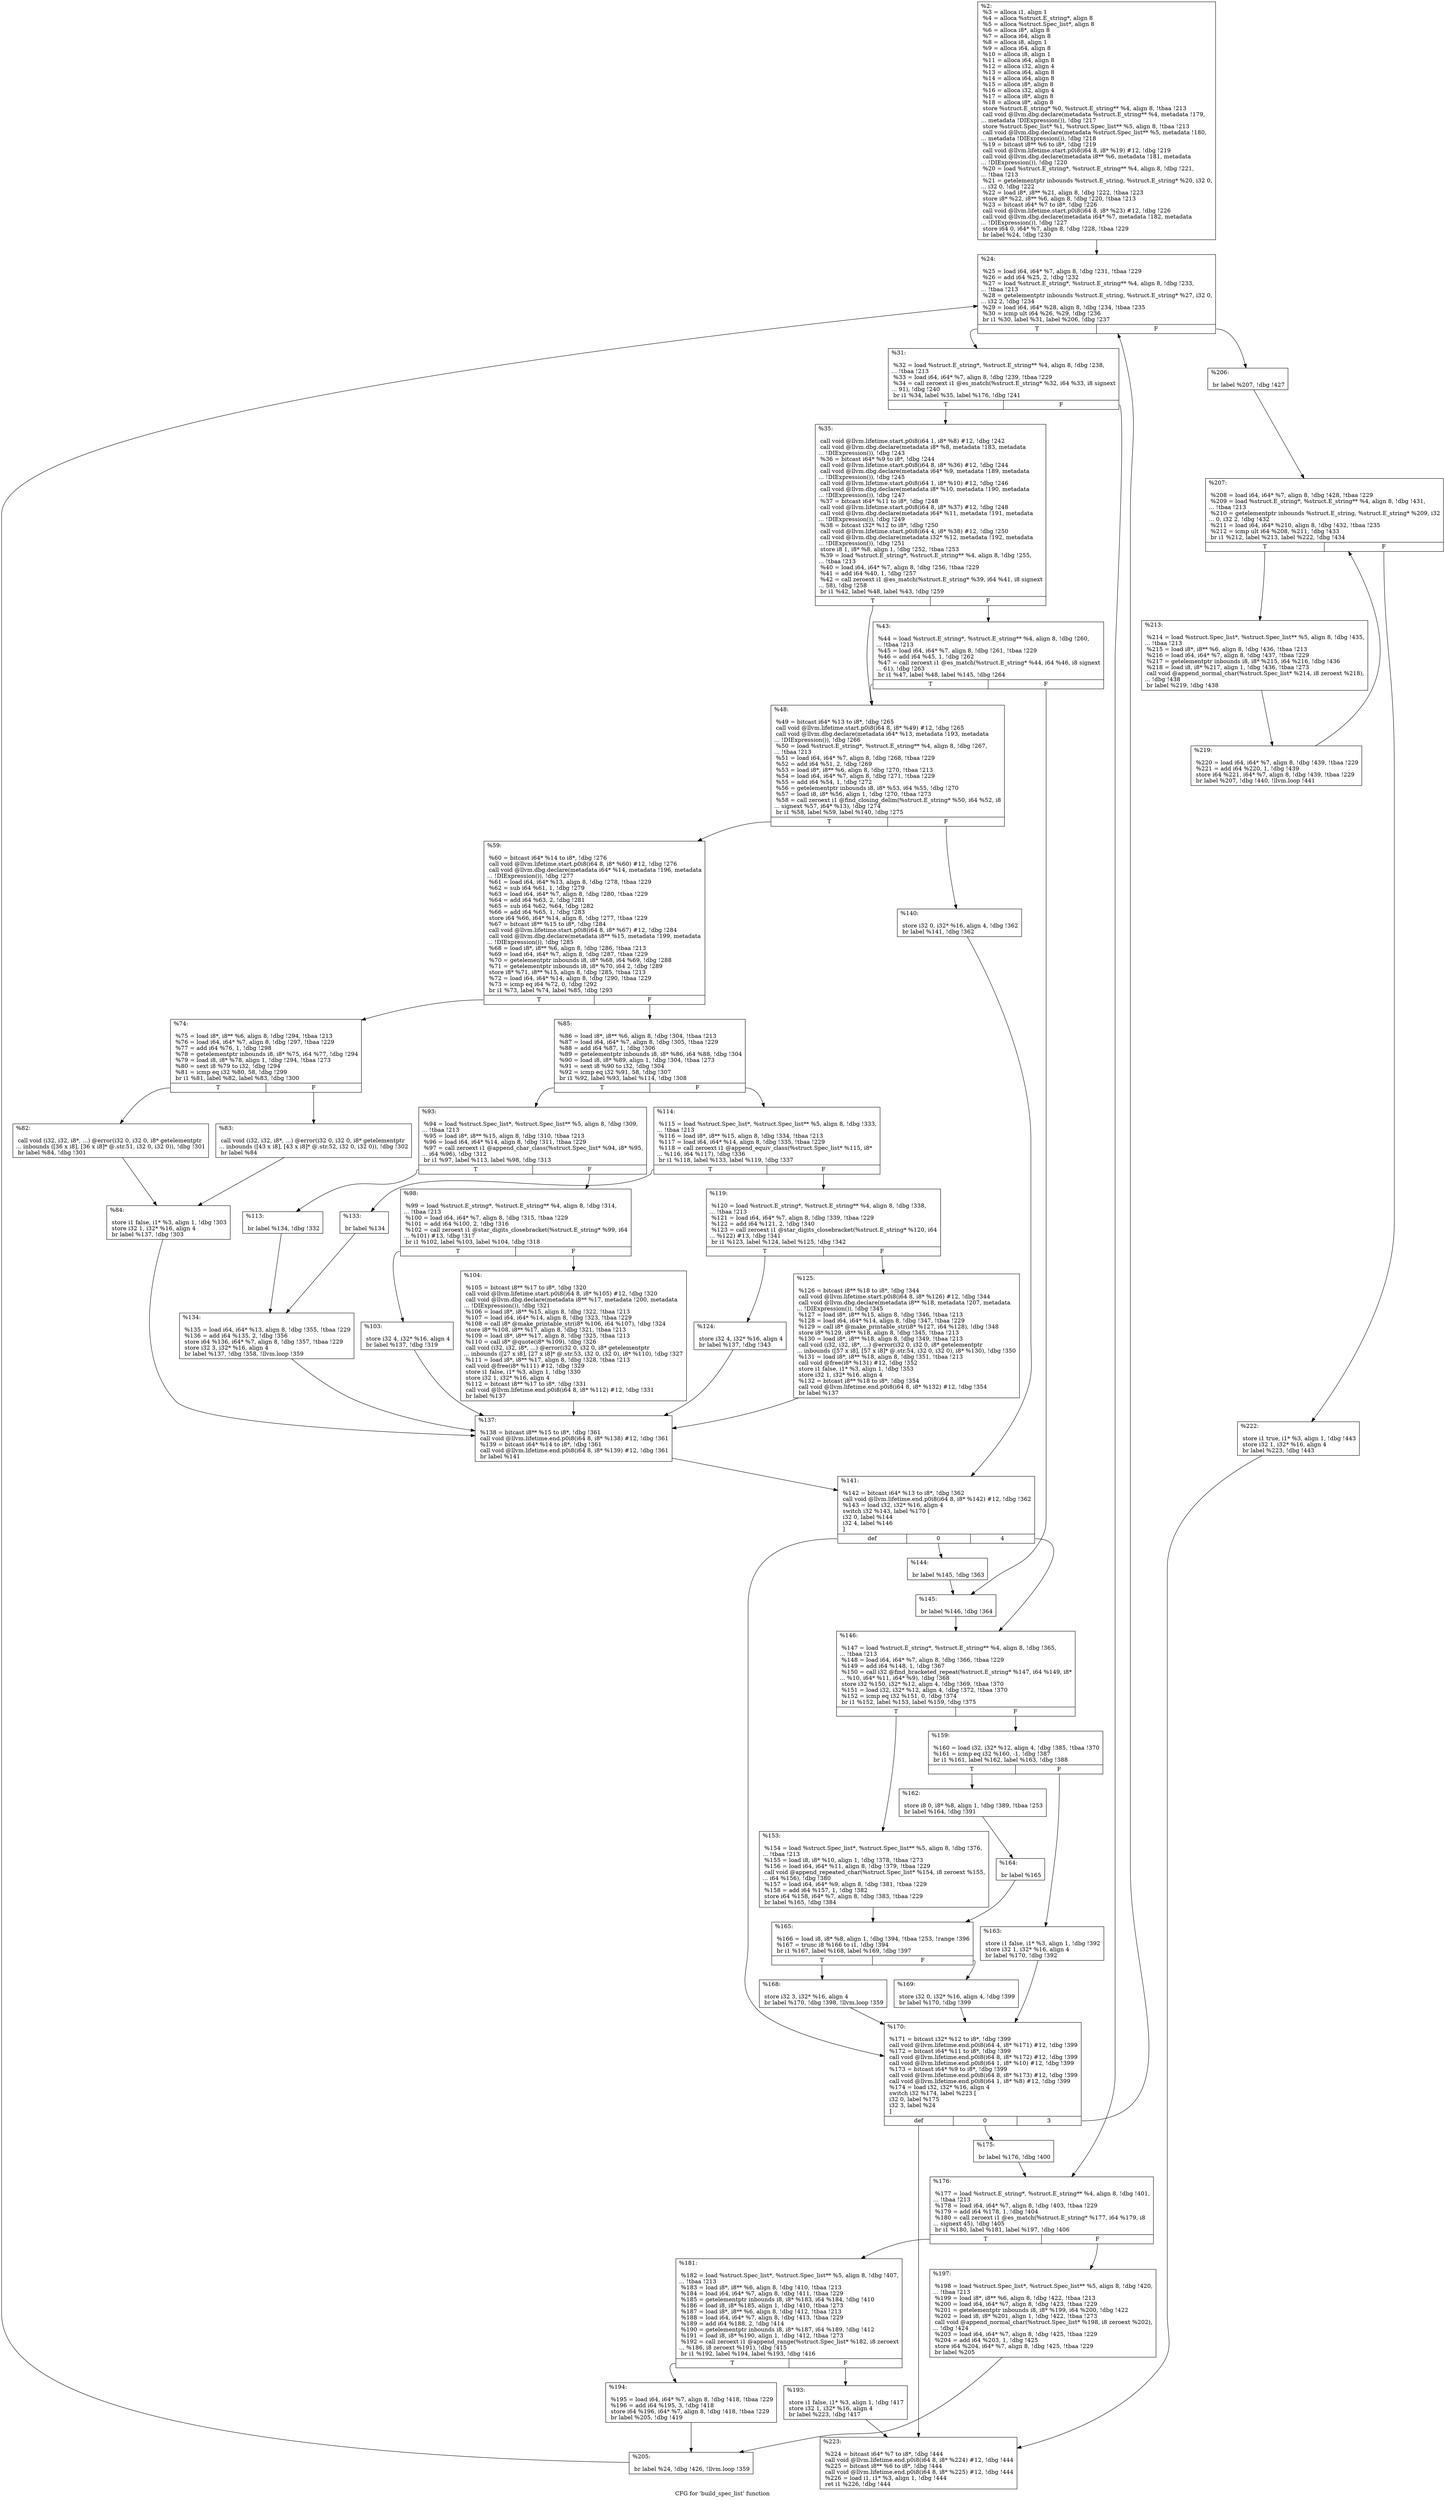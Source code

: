 digraph "CFG for 'build_spec_list' function" {
	label="CFG for 'build_spec_list' function";

	Node0x13bdcd0 [shape=record,label="{%2:\l  %3 = alloca i1, align 1\l  %4 = alloca %struct.E_string*, align 8\l  %5 = alloca %struct.Spec_list*, align 8\l  %6 = alloca i8*, align 8\l  %7 = alloca i64, align 8\l  %8 = alloca i8, align 1\l  %9 = alloca i64, align 8\l  %10 = alloca i8, align 1\l  %11 = alloca i64, align 8\l  %12 = alloca i32, align 4\l  %13 = alloca i64, align 8\l  %14 = alloca i64, align 8\l  %15 = alloca i8*, align 8\l  %16 = alloca i32, align 4\l  %17 = alloca i8*, align 8\l  %18 = alloca i8*, align 8\l  store %struct.E_string* %0, %struct.E_string** %4, align 8, !tbaa !213\l  call void @llvm.dbg.declare(metadata %struct.E_string** %4, metadata !179,\l... metadata !DIExpression()), !dbg !217\l  store %struct.Spec_list* %1, %struct.Spec_list** %5, align 8, !tbaa !213\l  call void @llvm.dbg.declare(metadata %struct.Spec_list** %5, metadata !180,\l... metadata !DIExpression()), !dbg !218\l  %19 = bitcast i8** %6 to i8*, !dbg !219\l  call void @llvm.lifetime.start.p0i8(i64 8, i8* %19) #12, !dbg !219\l  call void @llvm.dbg.declare(metadata i8** %6, metadata !181, metadata\l... !DIExpression()), !dbg !220\l  %20 = load %struct.E_string*, %struct.E_string** %4, align 8, !dbg !221,\l... !tbaa !213\l  %21 = getelementptr inbounds %struct.E_string, %struct.E_string* %20, i32 0,\l... i32 0, !dbg !222\l  %22 = load i8*, i8** %21, align 8, !dbg !222, !tbaa !223\l  store i8* %22, i8** %6, align 8, !dbg !220, !tbaa !213\l  %23 = bitcast i64* %7 to i8*, !dbg !226\l  call void @llvm.lifetime.start.p0i8(i64 8, i8* %23) #12, !dbg !226\l  call void @llvm.dbg.declare(metadata i64* %7, metadata !182, metadata\l... !DIExpression()), !dbg !227\l  store i64 0, i64* %7, align 8, !dbg !228, !tbaa !229\l  br label %24, !dbg !230\l}"];
	Node0x13bdcd0 -> Node0x13bdd80;
	Node0x13bdd80 [shape=record,label="{%24:\l\l  %25 = load i64, i64* %7, align 8, !dbg !231, !tbaa !229\l  %26 = add i64 %25, 2, !dbg !232\l  %27 = load %struct.E_string*, %struct.E_string** %4, align 8, !dbg !233,\l... !tbaa !213\l  %28 = getelementptr inbounds %struct.E_string, %struct.E_string* %27, i32 0,\l... i32 2, !dbg !234\l  %29 = load i64, i64* %28, align 8, !dbg !234, !tbaa !235\l  %30 = icmp ult i64 %26, %29, !dbg !236\l  br i1 %30, label %31, label %206, !dbg !237\l|{<s0>T|<s1>F}}"];
	Node0x13bdd80:s0 -> Node0x13bddd0;
	Node0x13bdd80:s1 -> Node0x13beb40;
	Node0x13bddd0 [shape=record,label="{%31:\l\l  %32 = load %struct.E_string*, %struct.E_string** %4, align 8, !dbg !238,\l... !tbaa !213\l  %33 = load i64, i64* %7, align 8, !dbg !239, !tbaa !229\l  %34 = call zeroext i1 @es_match(%struct.E_string* %32, i64 %33, i8 signext\l... 91), !dbg !240\l  br i1 %34, label %35, label %176, !dbg !241\l|{<s0>T|<s1>F}}"];
	Node0x13bddd0:s0 -> Node0x13bde20;
	Node0x13bddd0:s1 -> Node0x13be960;
	Node0x13bde20 [shape=record,label="{%35:\l\l  call void @llvm.lifetime.start.p0i8(i64 1, i8* %8) #12, !dbg !242\l  call void @llvm.dbg.declare(metadata i8* %8, metadata !183, metadata\l... !DIExpression()), !dbg !243\l  %36 = bitcast i64* %9 to i8*, !dbg !244\l  call void @llvm.lifetime.start.p0i8(i64 8, i8* %36) #12, !dbg !244\l  call void @llvm.dbg.declare(metadata i64* %9, metadata !189, metadata\l... !DIExpression()), !dbg !245\l  call void @llvm.lifetime.start.p0i8(i64 1, i8* %10) #12, !dbg !246\l  call void @llvm.dbg.declare(metadata i8* %10, metadata !190, metadata\l... !DIExpression()), !dbg !247\l  %37 = bitcast i64* %11 to i8*, !dbg !248\l  call void @llvm.lifetime.start.p0i8(i64 8, i8* %37) #12, !dbg !248\l  call void @llvm.dbg.declare(metadata i64* %11, metadata !191, metadata\l... !DIExpression()), !dbg !249\l  %38 = bitcast i32* %12 to i8*, !dbg !250\l  call void @llvm.lifetime.start.p0i8(i64 4, i8* %38) #12, !dbg !250\l  call void @llvm.dbg.declare(metadata i32* %12, metadata !192, metadata\l... !DIExpression()), !dbg !251\l  store i8 1, i8* %8, align 1, !dbg !252, !tbaa !253\l  %39 = load %struct.E_string*, %struct.E_string** %4, align 8, !dbg !255,\l... !tbaa !213\l  %40 = load i64, i64* %7, align 8, !dbg !256, !tbaa !229\l  %41 = add i64 %40, 1, !dbg !257\l  %42 = call zeroext i1 @es_match(%struct.E_string* %39, i64 %41, i8 signext\l... 58), !dbg !258\l  br i1 %42, label %48, label %43, !dbg !259\l|{<s0>T|<s1>F}}"];
	Node0x13bde20:s0 -> Node0x13bdec0;
	Node0x13bde20:s1 -> Node0x13bde70;
	Node0x13bde70 [shape=record,label="{%43:\l\l  %44 = load %struct.E_string*, %struct.E_string** %4, align 8, !dbg !260,\l... !tbaa !213\l  %45 = load i64, i64* %7, align 8, !dbg !261, !tbaa !229\l  %46 = add i64 %45, 1, !dbg !262\l  %47 = call zeroext i1 @es_match(%struct.E_string* %44, i64 %46, i8 signext\l... 61), !dbg !263\l  br i1 %47, label %48, label %145, !dbg !264\l|{<s0>T|<s1>F}}"];
	Node0x13bde70:s0 -> Node0x13bdec0;
	Node0x13bde70:s1 -> Node0x13be5a0;
	Node0x13bdec0 [shape=record,label="{%48:\l\l  %49 = bitcast i64* %13 to i8*, !dbg !265\l  call void @llvm.lifetime.start.p0i8(i64 8, i8* %49) #12, !dbg !265\l  call void @llvm.dbg.declare(metadata i64* %13, metadata !193, metadata\l... !DIExpression()), !dbg !266\l  %50 = load %struct.E_string*, %struct.E_string** %4, align 8, !dbg !267,\l... !tbaa !213\l  %51 = load i64, i64* %7, align 8, !dbg !268, !tbaa !229\l  %52 = add i64 %51, 2, !dbg !269\l  %53 = load i8*, i8** %6, align 8, !dbg !270, !tbaa !213\l  %54 = load i64, i64* %7, align 8, !dbg !271, !tbaa !229\l  %55 = add i64 %54, 1, !dbg !272\l  %56 = getelementptr inbounds i8, i8* %53, i64 %55, !dbg !270\l  %57 = load i8, i8* %56, align 1, !dbg !270, !tbaa !273\l  %58 = call zeroext i1 @find_closing_delim(%struct.E_string* %50, i64 %52, i8\l... signext %57, i64* %13), !dbg !274\l  br i1 %58, label %59, label %140, !dbg !275\l|{<s0>T|<s1>F}}"];
	Node0x13bdec0:s0 -> Node0x13bdf10;
	Node0x13bdec0:s1 -> Node0x13be4b0;
	Node0x13bdf10 [shape=record,label="{%59:\l\l  %60 = bitcast i64* %14 to i8*, !dbg !276\l  call void @llvm.lifetime.start.p0i8(i64 8, i8* %60) #12, !dbg !276\l  call void @llvm.dbg.declare(metadata i64* %14, metadata !196, metadata\l... !DIExpression()), !dbg !277\l  %61 = load i64, i64* %13, align 8, !dbg !278, !tbaa !229\l  %62 = sub i64 %61, 1, !dbg !279\l  %63 = load i64, i64* %7, align 8, !dbg !280, !tbaa !229\l  %64 = add i64 %63, 2, !dbg !281\l  %65 = sub i64 %62, %64, !dbg !282\l  %66 = add i64 %65, 1, !dbg !283\l  store i64 %66, i64* %14, align 8, !dbg !277, !tbaa !229\l  %67 = bitcast i8** %15 to i8*, !dbg !284\l  call void @llvm.lifetime.start.p0i8(i64 8, i8* %67) #12, !dbg !284\l  call void @llvm.dbg.declare(metadata i8** %15, metadata !199, metadata\l... !DIExpression()), !dbg !285\l  %68 = load i8*, i8** %6, align 8, !dbg !286, !tbaa !213\l  %69 = load i64, i64* %7, align 8, !dbg !287, !tbaa !229\l  %70 = getelementptr inbounds i8, i8* %68, i64 %69, !dbg !288\l  %71 = getelementptr inbounds i8, i8* %70, i64 2, !dbg !289\l  store i8* %71, i8** %15, align 8, !dbg !285, !tbaa !213\l  %72 = load i64, i64* %14, align 8, !dbg !290, !tbaa !229\l  %73 = icmp eq i64 %72, 0, !dbg !292\l  br i1 %73, label %74, label %85, !dbg !293\l|{<s0>T|<s1>F}}"];
	Node0x13bdf10:s0 -> Node0x13bdf60;
	Node0x13bdf10:s1 -> Node0x13be0a0;
	Node0x13bdf60 [shape=record,label="{%74:\l\l  %75 = load i8*, i8** %6, align 8, !dbg !294, !tbaa !213\l  %76 = load i64, i64* %7, align 8, !dbg !297, !tbaa !229\l  %77 = add i64 %76, 1, !dbg !298\l  %78 = getelementptr inbounds i8, i8* %75, i64 %77, !dbg !294\l  %79 = load i8, i8* %78, align 1, !dbg !294, !tbaa !273\l  %80 = sext i8 %79 to i32, !dbg !294\l  %81 = icmp eq i32 %80, 58, !dbg !299\l  br i1 %81, label %82, label %83, !dbg !300\l|{<s0>T|<s1>F}}"];
	Node0x13bdf60:s0 -> Node0x13bdfb0;
	Node0x13bdf60:s1 -> Node0x13be000;
	Node0x13bdfb0 [shape=record,label="{%82:\l\l  call void (i32, i32, i8*, ...) @error(i32 0, i32 0, i8* getelementptr\l... inbounds ([36 x i8], [36 x i8]* @.str.51, i32 0, i32 0)), !dbg !301\l  br label %84, !dbg !301\l}"];
	Node0x13bdfb0 -> Node0x13be050;
	Node0x13be000 [shape=record,label="{%83:\l\l  call void (i32, i32, i8*, ...) @error(i32 0, i32 0, i8* getelementptr\l... inbounds ([43 x i8], [43 x i8]* @.str.52, i32 0, i32 0)), !dbg !302\l  br label %84\l}"];
	Node0x13be000 -> Node0x13be050;
	Node0x13be050 [shape=record,label="{%84:\l\l  store i1 false, i1* %3, align 1, !dbg !303\l  store i32 1, i32* %16, align 4\l  br label %137, !dbg !303\l}"];
	Node0x13be050 -> Node0x13be460;
	Node0x13be0a0 [shape=record,label="{%85:\l\l  %86 = load i8*, i8** %6, align 8, !dbg !304, !tbaa !213\l  %87 = load i64, i64* %7, align 8, !dbg !305, !tbaa !229\l  %88 = add i64 %87, 1, !dbg !306\l  %89 = getelementptr inbounds i8, i8* %86, i64 %88, !dbg !304\l  %90 = load i8, i8* %89, align 1, !dbg !304, !tbaa !273\l  %91 = sext i8 %90 to i32, !dbg !304\l  %92 = icmp eq i32 %91, 58, !dbg !307\l  br i1 %92, label %93, label %114, !dbg !308\l|{<s0>T|<s1>F}}"];
	Node0x13be0a0:s0 -> Node0x13be0f0;
	Node0x13be0a0:s1 -> Node0x13be280;
	Node0x13be0f0 [shape=record,label="{%93:\l\l  %94 = load %struct.Spec_list*, %struct.Spec_list** %5, align 8, !dbg !309,\l... !tbaa !213\l  %95 = load i8*, i8** %15, align 8, !dbg !310, !tbaa !213\l  %96 = load i64, i64* %14, align 8, !dbg !311, !tbaa !229\l  %97 = call zeroext i1 @append_char_class(%struct.Spec_list* %94, i8* %95,\l... i64 %96), !dbg !312\l  br i1 %97, label %113, label %98, !dbg !313\l|{<s0>T|<s1>F}}"];
	Node0x13be0f0:s0 -> Node0x13be230;
	Node0x13be0f0:s1 -> Node0x13be140;
	Node0x13be140 [shape=record,label="{%98:\l\l  %99 = load %struct.E_string*, %struct.E_string** %4, align 8, !dbg !314,\l... !tbaa !213\l  %100 = load i64, i64* %7, align 8, !dbg !315, !tbaa !229\l  %101 = add i64 %100, 2, !dbg !316\l  %102 = call zeroext i1 @star_digits_closebracket(%struct.E_string* %99, i64\l... %101) #13, !dbg !317\l  br i1 %102, label %103, label %104, !dbg !318\l|{<s0>T|<s1>F}}"];
	Node0x13be140:s0 -> Node0x13be190;
	Node0x13be140:s1 -> Node0x13be1e0;
	Node0x13be190 [shape=record,label="{%103:\l\l  store i32 4, i32* %16, align 4\l  br label %137, !dbg !319\l}"];
	Node0x13be190 -> Node0x13be460;
	Node0x13be1e0 [shape=record,label="{%104:\l\l  %105 = bitcast i8** %17 to i8*, !dbg !320\l  call void @llvm.lifetime.start.p0i8(i64 8, i8* %105) #12, !dbg !320\l  call void @llvm.dbg.declare(metadata i8** %17, metadata !200, metadata\l... !DIExpression()), !dbg !321\l  %106 = load i8*, i8** %15, align 8, !dbg !322, !tbaa !213\l  %107 = load i64, i64* %14, align 8, !dbg !323, !tbaa !229\l  %108 = call i8* @make_printable_str(i8* %106, i64 %107), !dbg !324\l  store i8* %108, i8** %17, align 8, !dbg !321, !tbaa !213\l  %109 = load i8*, i8** %17, align 8, !dbg !325, !tbaa !213\l  %110 = call i8* @quote(i8* %109), !dbg !326\l  call void (i32, i32, i8*, ...) @error(i32 0, i32 0, i8* getelementptr\l... inbounds ([27 x i8], [27 x i8]* @.str.53, i32 0, i32 0), i8* %110), !dbg !327\l  %111 = load i8*, i8** %17, align 8, !dbg !328, !tbaa !213\l  call void @free(i8* %111) #12, !dbg !329\l  store i1 false, i1* %3, align 1, !dbg !330\l  store i32 1, i32* %16, align 4\l  %112 = bitcast i8** %17 to i8*, !dbg !331\l  call void @llvm.lifetime.end.p0i8(i64 8, i8* %112) #12, !dbg !331\l  br label %137\l}"];
	Node0x13be1e0 -> Node0x13be460;
	Node0x13be230 [shape=record,label="{%113:\l\l  br label %134, !dbg !332\l}"];
	Node0x13be230 -> Node0x13be410;
	Node0x13be280 [shape=record,label="{%114:\l\l  %115 = load %struct.Spec_list*, %struct.Spec_list** %5, align 8, !dbg !333,\l... !tbaa !213\l  %116 = load i8*, i8** %15, align 8, !dbg !334, !tbaa !213\l  %117 = load i64, i64* %14, align 8, !dbg !335, !tbaa !229\l  %118 = call zeroext i1 @append_equiv_class(%struct.Spec_list* %115, i8*\l... %116, i64 %117), !dbg !336\l  br i1 %118, label %133, label %119, !dbg !337\l|{<s0>T|<s1>F}}"];
	Node0x13be280:s0 -> Node0x13be3c0;
	Node0x13be280:s1 -> Node0x13be2d0;
	Node0x13be2d0 [shape=record,label="{%119:\l\l  %120 = load %struct.E_string*, %struct.E_string** %4, align 8, !dbg !338,\l... !tbaa !213\l  %121 = load i64, i64* %7, align 8, !dbg !339, !tbaa !229\l  %122 = add i64 %121, 2, !dbg !340\l  %123 = call zeroext i1 @star_digits_closebracket(%struct.E_string* %120, i64\l... %122) #13, !dbg !341\l  br i1 %123, label %124, label %125, !dbg !342\l|{<s0>T|<s1>F}}"];
	Node0x13be2d0:s0 -> Node0x13be320;
	Node0x13be2d0:s1 -> Node0x13be370;
	Node0x13be320 [shape=record,label="{%124:\l\l  store i32 4, i32* %16, align 4\l  br label %137, !dbg !343\l}"];
	Node0x13be320 -> Node0x13be460;
	Node0x13be370 [shape=record,label="{%125:\l\l  %126 = bitcast i8** %18 to i8*, !dbg !344\l  call void @llvm.lifetime.start.p0i8(i64 8, i8* %126) #12, !dbg !344\l  call void @llvm.dbg.declare(metadata i8** %18, metadata !207, metadata\l... !DIExpression()), !dbg !345\l  %127 = load i8*, i8** %15, align 8, !dbg !346, !tbaa !213\l  %128 = load i64, i64* %14, align 8, !dbg !347, !tbaa !229\l  %129 = call i8* @make_printable_str(i8* %127, i64 %128), !dbg !348\l  store i8* %129, i8** %18, align 8, !dbg !345, !tbaa !213\l  %130 = load i8*, i8** %18, align 8, !dbg !349, !tbaa !213\l  call void (i32, i32, i8*, ...) @error(i32 0, i32 0, i8* getelementptr\l... inbounds ([57 x i8], [57 x i8]* @.str.54, i32 0, i32 0), i8* %130), !dbg !350\l  %131 = load i8*, i8** %18, align 8, !dbg !351, !tbaa !213\l  call void @free(i8* %131) #12, !dbg !352\l  store i1 false, i1* %3, align 1, !dbg !353\l  store i32 1, i32* %16, align 4\l  %132 = bitcast i8** %18 to i8*, !dbg !354\l  call void @llvm.lifetime.end.p0i8(i64 8, i8* %132) #12, !dbg !354\l  br label %137\l}"];
	Node0x13be370 -> Node0x13be460;
	Node0x13be3c0 [shape=record,label="{%133:\l\l  br label %134\l}"];
	Node0x13be3c0 -> Node0x13be410;
	Node0x13be410 [shape=record,label="{%134:\l\l  %135 = load i64, i64* %13, align 8, !dbg !355, !tbaa !229\l  %136 = add i64 %135, 2, !dbg !356\l  store i64 %136, i64* %7, align 8, !dbg !357, !tbaa !229\l  store i32 3, i32* %16, align 4\l  br label %137, !dbg !358, !llvm.loop !359\l}"];
	Node0x13be410 -> Node0x13be460;
	Node0x13be460 [shape=record,label="{%137:\l\l  %138 = bitcast i8** %15 to i8*, !dbg !361\l  call void @llvm.lifetime.end.p0i8(i64 8, i8* %138) #12, !dbg !361\l  %139 = bitcast i64* %14 to i8*, !dbg !361\l  call void @llvm.lifetime.end.p0i8(i64 8, i8* %139) #12, !dbg !361\l  br label %141\l}"];
	Node0x13be460 -> Node0x13be500;
	Node0x13be4b0 [shape=record,label="{%140:\l\l  store i32 0, i32* %16, align 4, !dbg !362\l  br label %141, !dbg !362\l}"];
	Node0x13be4b0 -> Node0x13be500;
	Node0x13be500 [shape=record,label="{%141:\l\l  %142 = bitcast i64* %13 to i8*, !dbg !362\l  call void @llvm.lifetime.end.p0i8(i64 8, i8* %142) #12, !dbg !362\l  %143 = load i32, i32* %16, align 4\l  switch i32 %143, label %170 [\l    i32 0, label %144\l    i32 4, label %146\l  ]\l|{<s0>def|<s1>0|<s2>4}}"];
	Node0x13be500:s0 -> Node0x13be8c0;
	Node0x13be500:s1 -> Node0x13be550;
	Node0x13be500:s2 -> Node0x13be5f0;
	Node0x13be550 [shape=record,label="{%144:\l\l  br label %145, !dbg !363\l}"];
	Node0x13be550 -> Node0x13be5a0;
	Node0x13be5a0 [shape=record,label="{%145:\l\l  br label %146, !dbg !364\l}"];
	Node0x13be5a0 -> Node0x13be5f0;
	Node0x13be5f0 [shape=record,label="{%146:\l\l  %147 = load %struct.E_string*, %struct.E_string** %4, align 8, !dbg !365,\l... !tbaa !213\l  %148 = load i64, i64* %7, align 8, !dbg !366, !tbaa !229\l  %149 = add i64 %148, 1, !dbg !367\l  %150 = call i32 @find_bracketed_repeat(%struct.E_string* %147, i64 %149, i8*\l... %10, i64* %11, i64* %9), !dbg !368\l  store i32 %150, i32* %12, align 4, !dbg !369, !tbaa !370\l  %151 = load i32, i32* %12, align 4, !dbg !372, !tbaa !370\l  %152 = icmp eq i32 %151, 0, !dbg !374\l  br i1 %152, label %153, label %159, !dbg !375\l|{<s0>T|<s1>F}}"];
	Node0x13be5f0:s0 -> Node0x13be640;
	Node0x13be5f0:s1 -> Node0x13be690;
	Node0x13be640 [shape=record,label="{%153:\l\l  %154 = load %struct.Spec_list*, %struct.Spec_list** %5, align 8, !dbg !376,\l... !tbaa !213\l  %155 = load i8, i8* %10, align 1, !dbg !378, !tbaa !273\l  %156 = load i64, i64* %11, align 8, !dbg !379, !tbaa !229\l  call void @append_repeated_char(%struct.Spec_list* %154, i8 zeroext %155,\l... i64 %156), !dbg !380\l  %157 = load i64, i64* %9, align 8, !dbg !381, !tbaa !229\l  %158 = add i64 %157, 1, !dbg !382\l  store i64 %158, i64* %7, align 8, !dbg !383, !tbaa !229\l  br label %165, !dbg !384\l}"];
	Node0x13be640 -> Node0x13be7d0;
	Node0x13be690 [shape=record,label="{%159:\l\l  %160 = load i32, i32* %12, align 4, !dbg !385, !tbaa !370\l  %161 = icmp eq i32 %160, -1, !dbg !387\l  br i1 %161, label %162, label %163, !dbg !388\l|{<s0>T|<s1>F}}"];
	Node0x13be690:s0 -> Node0x13be6e0;
	Node0x13be690:s1 -> Node0x13be730;
	Node0x13be6e0 [shape=record,label="{%162:\l\l  store i8 0, i8* %8, align 1, !dbg !389, !tbaa !253\l  br label %164, !dbg !391\l}"];
	Node0x13be6e0 -> Node0x13be780;
	Node0x13be730 [shape=record,label="{%163:\l\l  store i1 false, i1* %3, align 1, !dbg !392\l  store i32 1, i32* %16, align 4\l  br label %170, !dbg !392\l}"];
	Node0x13be730 -> Node0x13be8c0;
	Node0x13be780 [shape=record,label="{%164:\l\l  br label %165\l}"];
	Node0x13be780 -> Node0x13be7d0;
	Node0x13be7d0 [shape=record,label="{%165:\l\l  %166 = load i8, i8* %8, align 1, !dbg !394, !tbaa !253, !range !396\l  %167 = trunc i8 %166 to i1, !dbg !394\l  br i1 %167, label %168, label %169, !dbg !397\l|{<s0>T|<s1>F}}"];
	Node0x13be7d0:s0 -> Node0x13be820;
	Node0x13be7d0:s1 -> Node0x13be870;
	Node0x13be820 [shape=record,label="{%168:\l\l  store i32 3, i32* %16, align 4\l  br label %170, !dbg !398, !llvm.loop !359\l}"];
	Node0x13be820 -> Node0x13be8c0;
	Node0x13be870 [shape=record,label="{%169:\l\l  store i32 0, i32* %16, align 4, !dbg !399\l  br label %170, !dbg !399\l}"];
	Node0x13be870 -> Node0x13be8c0;
	Node0x13be8c0 [shape=record,label="{%170:\l\l  %171 = bitcast i32* %12 to i8*, !dbg !399\l  call void @llvm.lifetime.end.p0i8(i64 4, i8* %171) #12, !dbg !399\l  %172 = bitcast i64* %11 to i8*, !dbg !399\l  call void @llvm.lifetime.end.p0i8(i64 8, i8* %172) #12, !dbg !399\l  call void @llvm.lifetime.end.p0i8(i64 1, i8* %10) #12, !dbg !399\l  %173 = bitcast i64* %9 to i8*, !dbg !399\l  call void @llvm.lifetime.end.p0i8(i64 8, i8* %173) #12, !dbg !399\l  call void @llvm.lifetime.end.p0i8(i64 1, i8* %8) #12, !dbg !399\l  %174 = load i32, i32* %16, align 4\l  switch i32 %174, label %223 [\l    i32 0, label %175\l    i32 3, label %24\l  ]\l|{<s0>def|<s1>0|<s2>3}}"];
	Node0x13be8c0:s0 -> Node0x13becd0;
	Node0x13be8c0:s1 -> Node0x13be910;
	Node0x13be8c0:s2 -> Node0x13bdd80;
	Node0x13be910 [shape=record,label="{%175:\l\l  br label %176, !dbg !400\l}"];
	Node0x13be910 -> Node0x13be960;
	Node0x13be960 [shape=record,label="{%176:\l\l  %177 = load %struct.E_string*, %struct.E_string** %4, align 8, !dbg !401,\l... !tbaa !213\l  %178 = load i64, i64* %7, align 8, !dbg !403, !tbaa !229\l  %179 = add i64 %178, 1, !dbg !404\l  %180 = call zeroext i1 @es_match(%struct.E_string* %177, i64 %179, i8\l... signext 45), !dbg !405\l  br i1 %180, label %181, label %197, !dbg !406\l|{<s0>T|<s1>F}}"];
	Node0x13be960:s0 -> Node0x13be9b0;
	Node0x13be960:s1 -> Node0x13beaa0;
	Node0x13be9b0 [shape=record,label="{%181:\l\l  %182 = load %struct.Spec_list*, %struct.Spec_list** %5, align 8, !dbg !407,\l... !tbaa !213\l  %183 = load i8*, i8** %6, align 8, !dbg !410, !tbaa !213\l  %184 = load i64, i64* %7, align 8, !dbg !411, !tbaa !229\l  %185 = getelementptr inbounds i8, i8* %183, i64 %184, !dbg !410\l  %186 = load i8, i8* %185, align 1, !dbg !410, !tbaa !273\l  %187 = load i8*, i8** %6, align 8, !dbg !412, !tbaa !213\l  %188 = load i64, i64* %7, align 8, !dbg !413, !tbaa !229\l  %189 = add i64 %188, 2, !dbg !414\l  %190 = getelementptr inbounds i8, i8* %187, i64 %189, !dbg !412\l  %191 = load i8, i8* %190, align 1, !dbg !412, !tbaa !273\l  %192 = call zeroext i1 @append_range(%struct.Spec_list* %182, i8 zeroext\l... %186, i8 zeroext %191), !dbg !415\l  br i1 %192, label %194, label %193, !dbg !416\l|{<s0>T|<s1>F}}"];
	Node0x13be9b0:s0 -> Node0x13bea50;
	Node0x13be9b0:s1 -> Node0x13bea00;
	Node0x13bea00 [shape=record,label="{%193:\l\l  store i1 false, i1* %3, align 1, !dbg !417\l  store i32 1, i32* %16, align 4\l  br label %223, !dbg !417\l}"];
	Node0x13bea00 -> Node0x13becd0;
	Node0x13bea50 [shape=record,label="{%194:\l\l  %195 = load i64, i64* %7, align 8, !dbg !418, !tbaa !229\l  %196 = add i64 %195, 3, !dbg !418\l  store i64 %196, i64* %7, align 8, !dbg !418, !tbaa !229\l  br label %205, !dbg !419\l}"];
	Node0x13bea50 -> Node0x13beaf0;
	Node0x13beaa0 [shape=record,label="{%197:\l\l  %198 = load %struct.Spec_list*, %struct.Spec_list** %5, align 8, !dbg !420,\l... !tbaa !213\l  %199 = load i8*, i8** %6, align 8, !dbg !422, !tbaa !213\l  %200 = load i64, i64* %7, align 8, !dbg !423, !tbaa !229\l  %201 = getelementptr inbounds i8, i8* %199, i64 %200, !dbg !422\l  %202 = load i8, i8* %201, align 1, !dbg !422, !tbaa !273\l  call void @append_normal_char(%struct.Spec_list* %198, i8 zeroext %202),\l... !dbg !424\l  %203 = load i64, i64* %7, align 8, !dbg !425, !tbaa !229\l  %204 = add i64 %203, 1, !dbg !425\l  store i64 %204, i64* %7, align 8, !dbg !425, !tbaa !229\l  br label %205\l}"];
	Node0x13beaa0 -> Node0x13beaf0;
	Node0x13beaf0 [shape=record,label="{%205:\l\l  br label %24, !dbg !426, !llvm.loop !359\l}"];
	Node0x13beaf0 -> Node0x13bdd80;
	Node0x13beb40 [shape=record,label="{%206:\l\l  br label %207, !dbg !427\l}"];
	Node0x13beb40 -> Node0x13beb90;
	Node0x13beb90 [shape=record,label="{%207:\l\l  %208 = load i64, i64* %7, align 8, !dbg !428, !tbaa !229\l  %209 = load %struct.E_string*, %struct.E_string** %4, align 8, !dbg !431,\l... !tbaa !213\l  %210 = getelementptr inbounds %struct.E_string, %struct.E_string* %209, i32\l... 0, i32 2, !dbg !432\l  %211 = load i64, i64* %210, align 8, !dbg !432, !tbaa !235\l  %212 = icmp ult i64 %208, %211, !dbg !433\l  br i1 %212, label %213, label %222, !dbg !434\l|{<s0>T|<s1>F}}"];
	Node0x13beb90:s0 -> Node0x13bebe0;
	Node0x13beb90:s1 -> Node0x13bec80;
	Node0x13bebe0 [shape=record,label="{%213:\l\l  %214 = load %struct.Spec_list*, %struct.Spec_list** %5, align 8, !dbg !435,\l... !tbaa !213\l  %215 = load i8*, i8** %6, align 8, !dbg !436, !tbaa !213\l  %216 = load i64, i64* %7, align 8, !dbg !437, !tbaa !229\l  %217 = getelementptr inbounds i8, i8* %215, i64 %216, !dbg !436\l  %218 = load i8, i8* %217, align 1, !dbg !436, !tbaa !273\l  call void @append_normal_char(%struct.Spec_list* %214, i8 zeroext %218),\l... !dbg !438\l  br label %219, !dbg !438\l}"];
	Node0x13bebe0 -> Node0x13bec30;
	Node0x13bec30 [shape=record,label="{%219:\l\l  %220 = load i64, i64* %7, align 8, !dbg !439, !tbaa !229\l  %221 = add i64 %220, 1, !dbg !439\l  store i64 %221, i64* %7, align 8, !dbg !439, !tbaa !229\l  br label %207, !dbg !440, !llvm.loop !441\l}"];
	Node0x13bec30 -> Node0x13beb90;
	Node0x13bec80 [shape=record,label="{%222:\l\l  store i1 true, i1* %3, align 1, !dbg !443\l  store i32 1, i32* %16, align 4\l  br label %223, !dbg !443\l}"];
	Node0x13bec80 -> Node0x13becd0;
	Node0x13becd0 [shape=record,label="{%223:\l\l  %224 = bitcast i64* %7 to i8*, !dbg !444\l  call void @llvm.lifetime.end.p0i8(i64 8, i8* %224) #12, !dbg !444\l  %225 = bitcast i8** %6 to i8*, !dbg !444\l  call void @llvm.lifetime.end.p0i8(i64 8, i8* %225) #12, !dbg !444\l  %226 = load i1, i1* %3, align 1, !dbg !444\l  ret i1 %226, !dbg !444\l}"];
}
